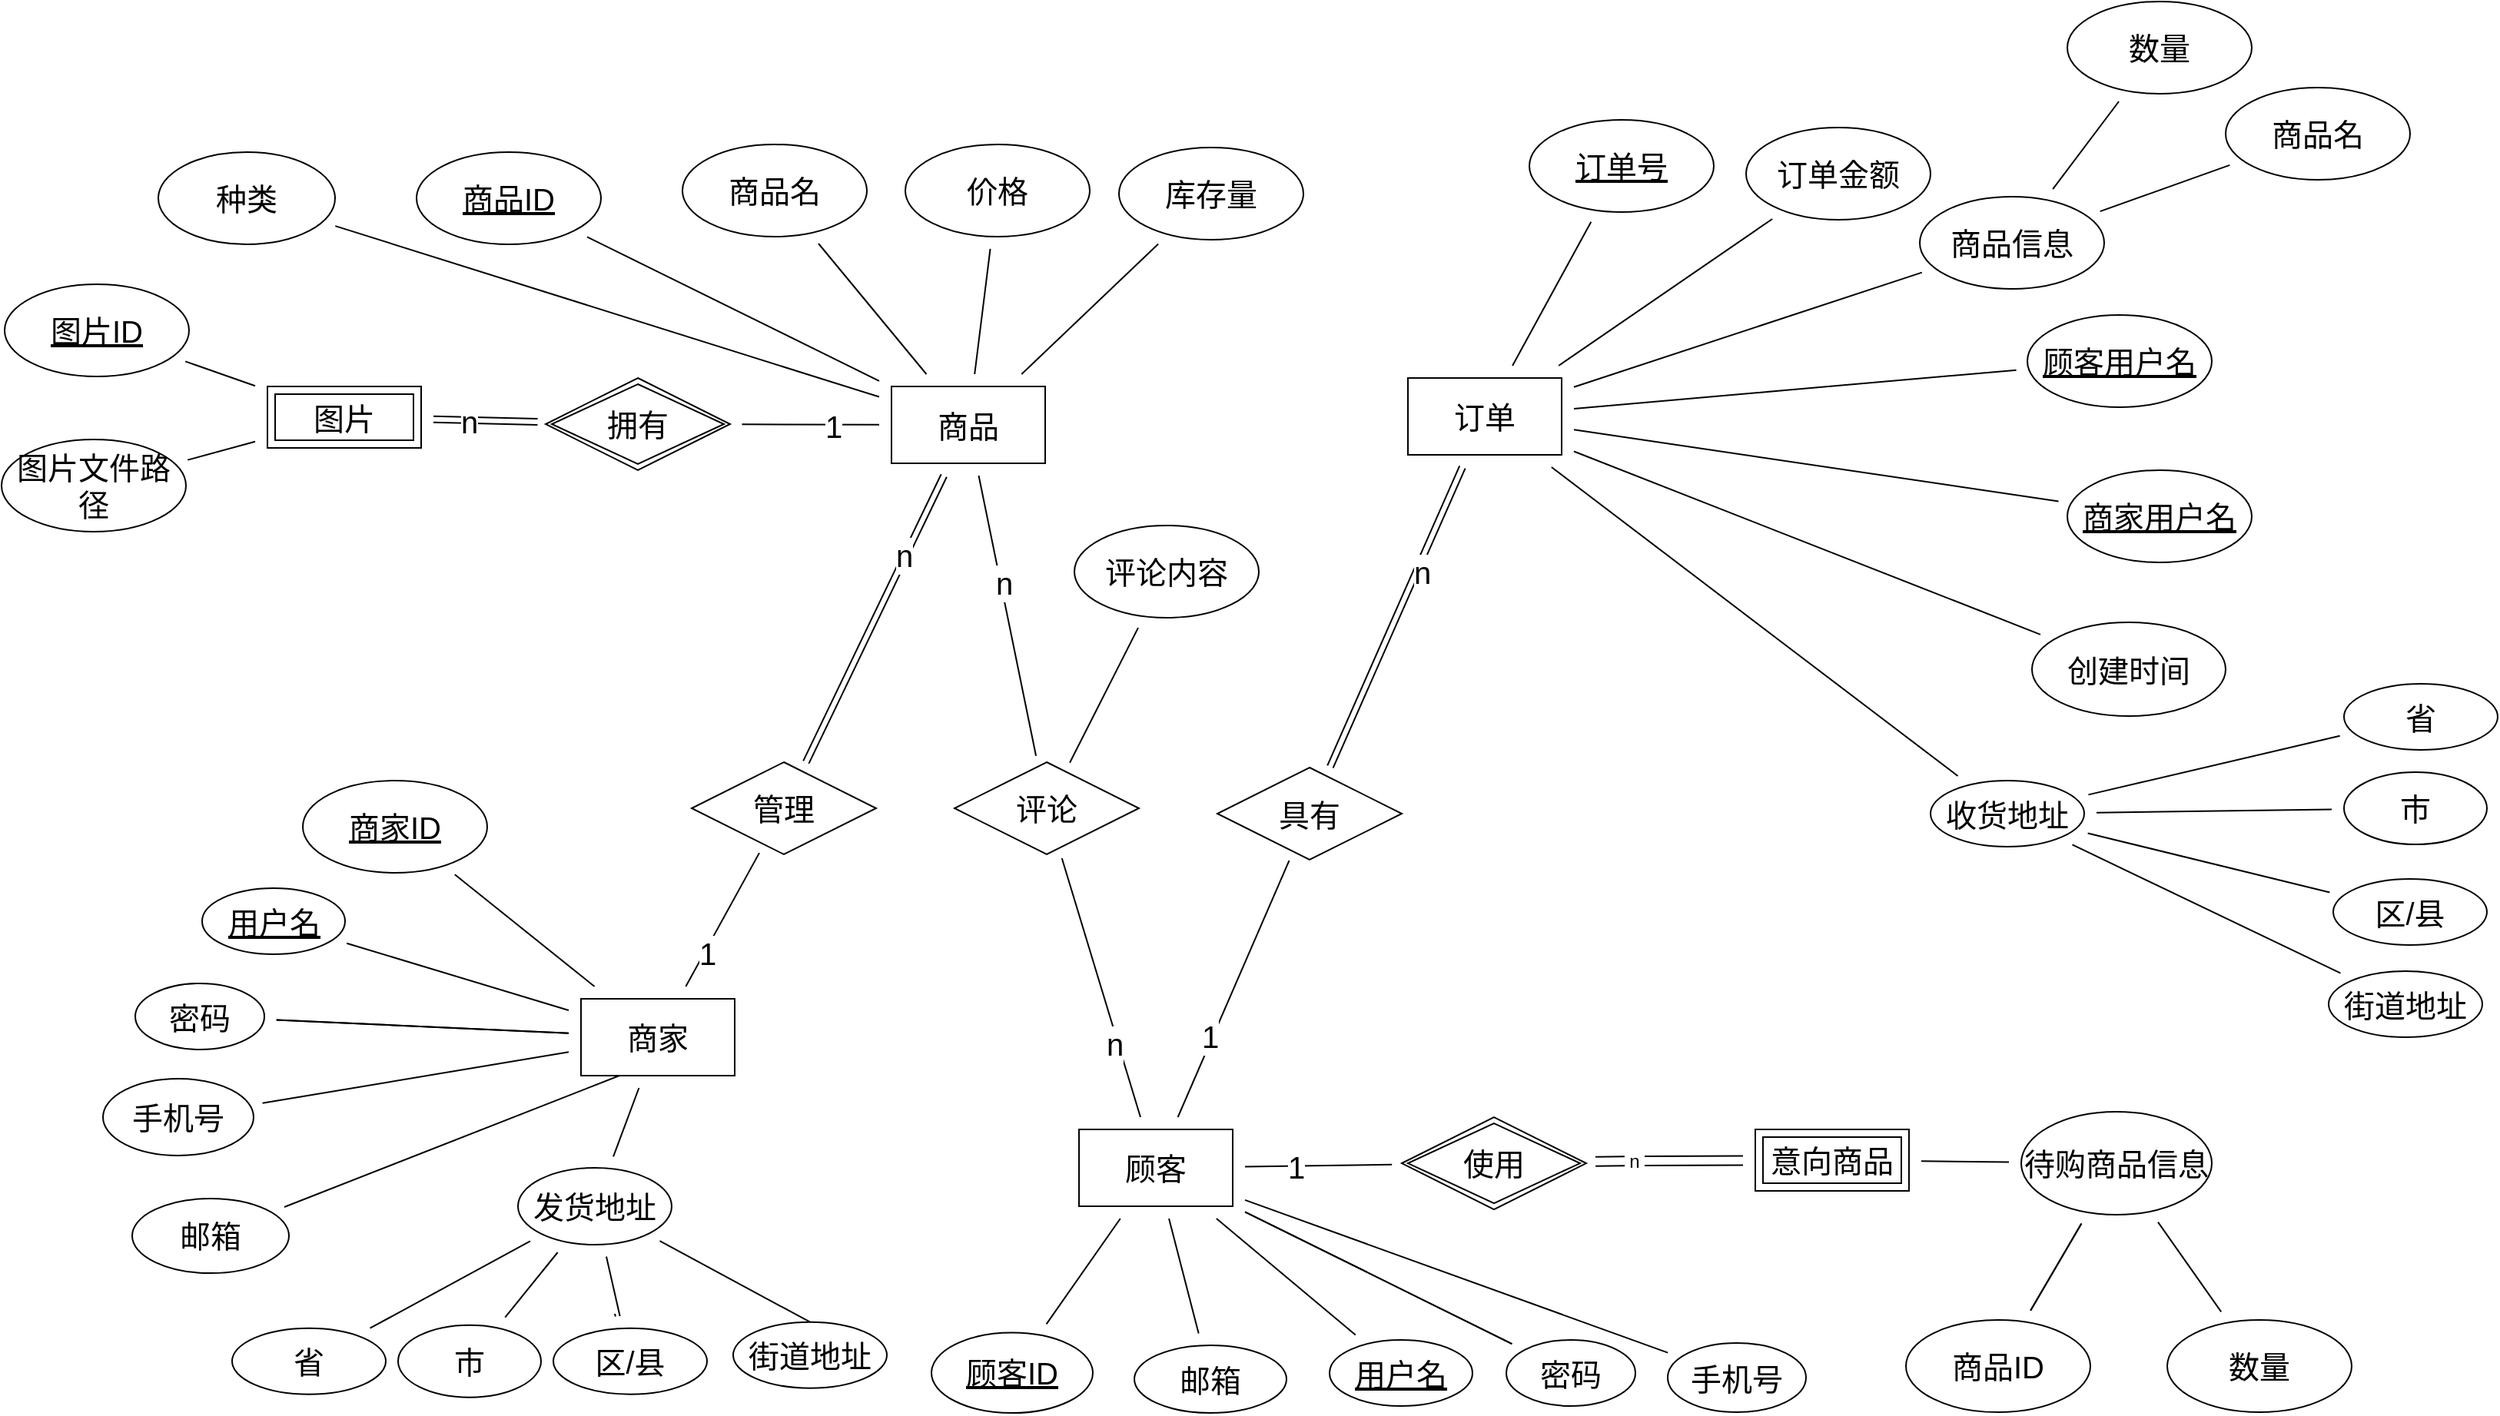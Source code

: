<mxfile version="20.5.3" type="github">
  <diagram id="BOre7gkhwZPCpXYbug6-" name="第 1 页">
    <mxGraphModel dx="1406" dy="1814" grid="0" gridSize="10" guides="1" tooltips="1" connect="1" arrows="1" fold="1" page="0" pageScale="1" pageWidth="3300" pageHeight="4681" math="0" shadow="0">
      <root>
        <mxCell id="0" />
        <mxCell id="1" parent="0" />
        <mxCell id="WfKO5eO7l7fBKgTfZoRR-6" value="" style="edgeStyle=none;curved=1;rounded=0;orthogonalLoop=1;jettySize=auto;html=1;fontSize=20;endArrow=none;startSize=14;endSize=14;sourcePerimeterSpacing=8;targetPerimeterSpacing=8;endFill=0;" parent="1" source="ZdJB38YBU0CB17zyYlZN-1" target="WfKO5eO7l7fBKgTfZoRR-5" edge="1">
          <mxGeometry relative="1" as="geometry" />
        </mxCell>
        <mxCell id="WfKO5eO7l7fBKgTfZoRR-10" value="" style="edgeStyle=none;curved=1;rounded=0;orthogonalLoop=1;jettySize=auto;html=1;fontSize=20;endArrow=none;endFill=0;startSize=14;endSize=14;sourcePerimeterSpacing=8;targetPerimeterSpacing=8;" parent="1" source="ZdJB38YBU0CB17zyYlZN-1" target="WfKO5eO7l7fBKgTfZoRR-9" edge="1">
          <mxGeometry relative="1" as="geometry" />
        </mxCell>
        <mxCell id="WfKO5eO7l7fBKgTfZoRR-13" value="" style="edgeStyle=none;curved=1;rounded=0;orthogonalLoop=1;jettySize=auto;html=1;fontSize=20;endArrow=none;endFill=0;startSize=14;endSize=14;sourcePerimeterSpacing=8;targetPerimeterSpacing=8;" parent="1" source="ZdJB38YBU0CB17zyYlZN-1" target="WfKO5eO7l7fBKgTfZoRR-9" edge="1">
          <mxGeometry relative="1" as="geometry" />
        </mxCell>
        <mxCell id="WfKO5eO7l7fBKgTfZoRR-28" value="" style="edgeStyle=none;curved=1;rounded=0;orthogonalLoop=1;jettySize=auto;html=1;fontSize=20;endArrow=none;endFill=0;startSize=14;endSize=14;sourcePerimeterSpacing=8;targetPerimeterSpacing=8;" parent="1" source="ZdJB38YBU0CB17zyYlZN-1" target="WfKO5eO7l7fBKgTfZoRR-27" edge="1">
          <mxGeometry relative="1" as="geometry" />
        </mxCell>
        <mxCell id="WfKO5eO7l7fBKgTfZoRR-48" style="edgeStyle=none;curved=1;rounded=0;orthogonalLoop=1;jettySize=auto;html=1;fontSize=20;endArrow=none;endFill=0;startSize=14;endSize=14;sourcePerimeterSpacing=8;targetPerimeterSpacing=8;" parent="1" source="ZdJB38YBU0CB17zyYlZN-1" target="8uNDc5nU4BZM-pc_ALD8-1" edge="1">
          <mxGeometry relative="1" as="geometry">
            <mxPoint x="784.053" y="-324.391" as="targetPoint" />
          </mxGeometry>
        </mxCell>
        <mxCell id="WfKO5eO7l7fBKgTfZoRR-50" value="1" style="edgeLabel;html=1;align=center;verticalAlign=middle;resizable=0;points=[];fontSize=20;" parent="WfKO5eO7l7fBKgTfZoRR-48" vertex="1" connectable="0">
          <mxGeometry x="-0.306" relative="1" as="geometry">
            <mxPoint as="offset" />
          </mxGeometry>
        </mxCell>
        <mxCell id="WfKO5eO7l7fBKgTfZoRR-97" value="" style="edgeStyle=none;curved=1;rounded=0;orthogonalLoop=1;jettySize=auto;html=1;fontSize=20;endArrow=none;endFill=0;startSize=14;endSize=14;sourcePerimeterSpacing=8;targetPerimeterSpacing=8;" parent="1" source="ZdJB38YBU0CB17zyYlZN-1" target="WfKO5eO7l7fBKgTfZoRR-96" edge="1">
          <mxGeometry relative="1" as="geometry" />
        </mxCell>
        <mxCell id="8uNDc5nU4BZM-pc_ALD8-7" style="edgeStyle=none;curved=1;rounded=0;orthogonalLoop=1;jettySize=auto;html=1;endArrow=none;endFill=0;startSize=14;endSize=14;sourcePerimeterSpacing=8;targetPerimeterSpacing=8;fontSize=20;" parent="1" source="ZdJB38YBU0CB17zyYlZN-1" target="8uNDc5nU4BZM-pc_ALD8-6" edge="1">
          <mxGeometry relative="1" as="geometry" />
        </mxCell>
        <mxCell id="8uNDc5nU4BZM-pc_ALD8-9" value="1" style="edgeLabel;html=1;align=center;verticalAlign=middle;resizable=0;points=[];fontSize=20;" parent="8uNDc5nU4BZM-pc_ALD8-7" vertex="1" connectable="0">
          <mxGeometry x="-0.31" y="-4" relative="1" as="geometry">
            <mxPoint x="-8" y="3" as="offset" />
          </mxGeometry>
        </mxCell>
        <mxCell id="oHZFe3K5dgXdksXJxiwz-3" style="edgeStyle=none;curved=1;rounded=0;orthogonalLoop=1;jettySize=auto;html=1;endArrow=none;startSize=14;endSize=14;sourcePerimeterSpacing=8;targetPerimeterSpacing=8;endFill=0;fontSize=20;" parent="1" source="ZdJB38YBU0CB17zyYlZN-1" target="oHZFe3K5dgXdksXJxiwz-1" edge="1">
          <mxGeometry relative="1" as="geometry" />
        </mxCell>
        <mxCell id="oHZFe3K5dgXdksXJxiwz-15" value="n" style="edgeLabel;html=1;align=center;verticalAlign=middle;resizable=0;points=[];fontSize=20;" parent="oHZFe3K5dgXdksXJxiwz-3" vertex="1" connectable="0">
          <mxGeometry x="-0.423" y="3" relative="1" as="geometry">
            <mxPoint as="offset" />
          </mxGeometry>
        </mxCell>
        <mxCell id="oHZFe3K5dgXdksXJxiwz-6" style="edgeStyle=none;curved=1;rounded=0;orthogonalLoop=1;jettySize=auto;html=1;endArrow=none;endFill=0;startSize=14;endSize=14;sourcePerimeterSpacing=8;targetPerimeterSpacing=8;fontSize=20;" parent="1" source="ZdJB38YBU0CB17zyYlZN-1" target="oHZFe3K5dgXdksXJxiwz-5" edge="1">
          <mxGeometry relative="1" as="geometry" />
        </mxCell>
        <mxCell id="ZdJB38YBU0CB17zyYlZN-1" value="&lt;font style=&quot;font-size: 20px;&quot;&gt;顾客&lt;/font&gt;" style="rounded=0;whiteSpace=wrap;html=1;fontSize=20;" parent="1" vertex="1">
          <mxGeometry x="299" y="-343" width="100" height="50" as="geometry" />
        </mxCell>
        <mxCell id="WfKO5eO7l7fBKgTfZoRR-5" value="&lt;u style=&quot;font-size: 20px;&quot;&gt;用户名&lt;/u&gt;" style="ellipse;whiteSpace=wrap;html=1;fontSize=20;" parent="1" vertex="1">
          <mxGeometry x="462" y="-205.98" width="93" height="43" as="geometry" />
        </mxCell>
        <mxCell id="WfKO5eO7l7fBKgTfZoRR-9" value="密码" style="ellipse;whiteSpace=wrap;html=1;fontSize=20;" parent="1" vertex="1">
          <mxGeometry x="577" y="-205.98" width="84" height="43" as="geometry" />
        </mxCell>
        <mxCell id="WfKO5eO7l7fBKgTfZoRR-18" style="edgeStyle=none;curved=1;rounded=0;orthogonalLoop=1;jettySize=auto;html=1;fontSize=20;endArrow=none;endFill=0;startSize=14;endSize=14;sourcePerimeterSpacing=8;targetPerimeterSpacing=8;" parent="1" source="WfKO5eO7l7fBKgTfZoRR-14" target="WfKO5eO7l7fBKgTfZoRR-17" edge="1">
          <mxGeometry relative="1" as="geometry" />
        </mxCell>
        <mxCell id="WfKO5eO7l7fBKgTfZoRR-22" value="" style="edgeStyle=none;curved=1;rounded=0;orthogonalLoop=1;jettySize=auto;html=1;fontSize=20;endArrow=none;endFill=0;startSize=14;endSize=14;sourcePerimeterSpacing=8;targetPerimeterSpacing=8;" parent="1" source="WfKO5eO7l7fBKgTfZoRR-14" target="WfKO5eO7l7fBKgTfZoRR-21" edge="1">
          <mxGeometry relative="1" as="geometry" />
        </mxCell>
        <mxCell id="WfKO5eO7l7fBKgTfZoRR-24" style="edgeStyle=none;curved=1;rounded=0;orthogonalLoop=1;jettySize=auto;html=1;fontSize=20;endArrow=none;endFill=0;startSize=14;endSize=14;sourcePerimeterSpacing=8;targetPerimeterSpacing=8;" parent="1" source="WfKO5eO7l7fBKgTfZoRR-14" target="WfKO5eO7l7fBKgTfZoRR-23" edge="1">
          <mxGeometry relative="1" as="geometry" />
        </mxCell>
        <mxCell id="WfKO5eO7l7fBKgTfZoRR-26" style="edgeStyle=none;curved=1;rounded=0;orthogonalLoop=1;jettySize=auto;html=1;fontSize=20;endArrow=none;endFill=0;startSize=14;endSize=14;sourcePerimeterSpacing=8;targetPerimeterSpacing=8;" parent="1" source="WfKO5eO7l7fBKgTfZoRR-14" target="WfKO5eO7l7fBKgTfZoRR-25" edge="1">
          <mxGeometry relative="1" as="geometry" />
        </mxCell>
        <mxCell id="WfKO5eO7l7fBKgTfZoRR-14" value="收货地址" style="ellipse;whiteSpace=wrap;html=1;fontSize=20;" parent="1" vertex="1">
          <mxGeometry x="853" y="-570" width="100" height="43" as="geometry" />
        </mxCell>
        <mxCell id="WfKO5eO7l7fBKgTfZoRR-16" value="" style="edgeStyle=none;orthogonalLoop=1;jettySize=auto;html=1;rounded=0;fontSize=20;endArrow=none;endFill=0;startSize=14;endSize=14;sourcePerimeterSpacing=8;targetPerimeterSpacing=8;curved=1;" parent="1" source="WfKO5eO7l7fBKgTfZoRR-52" target="WfKO5eO7l7fBKgTfZoRR-14" edge="1">
          <mxGeometry width="140" relative="1" as="geometry">
            <mxPoint x="647" y="-185" as="sourcePoint" />
            <mxPoint x="787" y="-185" as="targetPoint" />
            <Array as="points" />
          </mxGeometry>
        </mxCell>
        <mxCell id="WfKO5eO7l7fBKgTfZoRR-17" value="省" style="ellipse;whiteSpace=wrap;html=1;fontSize=20;" parent="1" vertex="1">
          <mxGeometry x="1122" y="-633" width="100" height="43" as="geometry" />
        </mxCell>
        <mxCell id="WfKO5eO7l7fBKgTfZoRR-21" value="市" style="ellipse;whiteSpace=wrap;html=1;fontSize=20;" parent="1" vertex="1">
          <mxGeometry x="1122" y="-575.5" width="93" height="47" as="geometry" />
        </mxCell>
        <mxCell id="WfKO5eO7l7fBKgTfZoRR-23" value="区/县" style="ellipse;whiteSpace=wrap;html=1;fontSize=20;" parent="1" vertex="1">
          <mxGeometry x="1115" y="-506" width="100" height="43" as="geometry" />
        </mxCell>
        <mxCell id="WfKO5eO7l7fBKgTfZoRR-25" value="街道地址" style="ellipse;whiteSpace=wrap;html=1;fontSize=20;" parent="1" vertex="1">
          <mxGeometry x="1112" y="-446" width="100" height="43" as="geometry" />
        </mxCell>
        <mxCell id="WfKO5eO7l7fBKgTfZoRR-27" value="手机号" style="ellipse;whiteSpace=wrap;html=1;fontSize=20;" parent="1" vertex="1">
          <mxGeometry x="682" y="-203.98" width="90" height="45" as="geometry" />
        </mxCell>
        <mxCell id="WfKO5eO7l7fBKgTfZoRR-32" value="" style="edgeStyle=none;curved=1;rounded=0;orthogonalLoop=1;jettySize=auto;html=1;fontSize=20;endArrow=none;endFill=0;startSize=14;endSize=14;sourcePerimeterSpacing=8;targetPerimeterSpacing=8;" parent="1" source="WfKO5eO7l7fBKgTfZoRR-46" target="WfKO5eO7l7fBKgTfZoRR-31" edge="1">
          <mxGeometry relative="1" as="geometry">
            <mxPoint x="892.0" y="-280.0" as="sourcePoint" />
          </mxGeometry>
        </mxCell>
        <mxCell id="WfKO5eO7l7fBKgTfZoRR-37" value="" style="edgeStyle=none;curved=1;rounded=0;orthogonalLoop=1;jettySize=auto;html=1;fontSize=20;endArrow=none;endFill=0;startSize=14;endSize=14;sourcePerimeterSpacing=8;targetPerimeterSpacing=8;" parent="1" source="WfKO5eO7l7fBKgTfZoRR-31" target="WfKO5eO7l7fBKgTfZoRR-36" edge="1">
          <mxGeometry relative="1" as="geometry" />
        </mxCell>
        <mxCell id="WfKO5eO7l7fBKgTfZoRR-38" value="" style="edgeStyle=none;curved=1;rounded=0;orthogonalLoop=1;jettySize=auto;html=1;fontSize=20;endArrow=none;endFill=0;startSize=14;endSize=14;sourcePerimeterSpacing=8;targetPerimeterSpacing=8;" parent="1" source="WfKO5eO7l7fBKgTfZoRR-31" target="WfKO5eO7l7fBKgTfZoRR-36" edge="1">
          <mxGeometry relative="1" as="geometry" />
        </mxCell>
        <mxCell id="WfKO5eO7l7fBKgTfZoRR-40" value="" style="edgeStyle=none;curved=1;rounded=0;orthogonalLoop=1;jettySize=auto;html=1;fontSize=20;endArrow=none;endFill=0;startSize=14;endSize=14;sourcePerimeterSpacing=8;targetPerimeterSpacing=8;" parent="1" source="WfKO5eO7l7fBKgTfZoRR-31" target="WfKO5eO7l7fBKgTfZoRR-39" edge="1">
          <mxGeometry relative="1" as="geometry" />
        </mxCell>
        <mxCell id="WfKO5eO7l7fBKgTfZoRR-31" value="待购商品信息" style="ellipse;whiteSpace=wrap;html=1;fontSize=20;" parent="1" vertex="1">
          <mxGeometry x="912" y="-354.48" width="124" height="67" as="geometry" />
        </mxCell>
        <mxCell id="WfKO5eO7l7fBKgTfZoRR-35" value="" style="edgeStyle=none;curved=1;rounded=0;orthogonalLoop=1;jettySize=auto;html=1;fontSize=20;endArrow=none;endFill=0;startSize=14;endSize=14;sourcePerimeterSpacing=8;targetPerimeterSpacing=8;" parent="1" source="WfKO5eO7l7fBKgTfZoRR-33" target="WfKO5eO7l7fBKgTfZoRR-34" edge="1">
          <mxGeometry relative="1" as="geometry" />
        </mxCell>
        <mxCell id="WfKO5eO7l7fBKgTfZoRR-42" value="" style="edgeStyle=none;curved=1;rounded=0;orthogonalLoop=1;jettySize=auto;html=1;fontSize=20;endArrow=none;endFill=0;startSize=14;endSize=14;sourcePerimeterSpacing=8;targetPerimeterSpacing=8;" parent="1" source="WfKO5eO7l7fBKgTfZoRR-33" target="WfKO5eO7l7fBKgTfZoRR-41" edge="1">
          <mxGeometry relative="1" as="geometry" />
        </mxCell>
        <mxCell id="WfKO5eO7l7fBKgTfZoRR-44" value="" style="edgeStyle=none;curved=1;rounded=0;orthogonalLoop=1;jettySize=auto;html=1;fontSize=20;endArrow=none;endFill=0;startSize=14;endSize=14;sourcePerimeterSpacing=8;targetPerimeterSpacing=8;" parent="1" source="WfKO5eO7l7fBKgTfZoRR-33" target="WfKO5eO7l7fBKgTfZoRR-43" edge="1">
          <mxGeometry relative="1" as="geometry" />
        </mxCell>
        <mxCell id="WfKO5eO7l7fBKgTfZoRR-124" style="edgeStyle=none;curved=1;rounded=0;orthogonalLoop=1;jettySize=auto;html=1;fontSize=20;endArrow=none;endFill=0;startSize=14;endSize=14;sourcePerimeterSpacing=8;targetPerimeterSpacing=8;" parent="1" source="WfKO5eO7l7fBKgTfZoRR-33" target="8uNDc5nU4BZM-pc_ALD8-2" edge="1">
          <mxGeometry relative="1" as="geometry">
            <mxPoint x="61.728" y="-805.231" as="targetPoint" />
          </mxGeometry>
        </mxCell>
        <mxCell id="WfKO5eO7l7fBKgTfZoRR-131" value="1" style="edgeLabel;html=1;align=center;verticalAlign=middle;resizable=0;points=[];fontSize=20;" parent="WfKO5eO7l7fBKgTfZoRR-124" vertex="1" connectable="0">
          <mxGeometry x="-0.369" y="-9" relative="1" as="geometry">
            <mxPoint x="-2" y="9" as="offset" />
          </mxGeometry>
        </mxCell>
        <mxCell id="WfKO5eO7l7fBKgTfZoRR-151" style="edgeStyle=none;curved=1;rounded=0;orthogonalLoop=1;jettySize=auto;html=1;fontSize=20;endArrow=none;endFill=0;sourcePerimeterSpacing=8;targetPerimeterSpacing=8;shape=link;" parent="1" source="WfKO5eO7l7fBKgTfZoRR-33" target="WfKO5eO7l7fBKgTfZoRR-150" edge="1">
          <mxGeometry relative="1" as="geometry" />
        </mxCell>
        <mxCell id="oHZFe3K5dgXdksXJxiwz-12" value="n" style="edgeLabel;html=1;align=center;verticalAlign=middle;resizable=0;points=[];fontSize=20;" parent="WfKO5eO7l7fBKgTfZoRR-151" vertex="1" connectable="0">
          <mxGeometry x="-0.354" y="4" relative="1" as="geometry">
            <mxPoint x="-1" y="-11" as="offset" />
          </mxGeometry>
        </mxCell>
        <mxCell id="oHZFe3K5dgXdksXJxiwz-2" style="edgeStyle=none;curved=1;rounded=0;orthogonalLoop=1;jettySize=auto;html=1;endArrow=none;startSize=14;endSize=14;sourcePerimeterSpacing=8;targetPerimeterSpacing=8;endFill=0;fontSize=20;" parent="1" source="WfKO5eO7l7fBKgTfZoRR-33" target="oHZFe3K5dgXdksXJxiwz-1" edge="1">
          <mxGeometry relative="1" as="geometry" />
        </mxCell>
        <mxCell id="oHZFe3K5dgXdksXJxiwz-16" value="n" style="edgeLabel;html=1;align=center;verticalAlign=middle;resizable=0;points=[];fontSize=20;" parent="oHZFe3K5dgXdksXJxiwz-2" vertex="1" connectable="0">
          <mxGeometry x="-0.242" relative="1" as="geometry">
            <mxPoint x="2" as="offset" />
          </mxGeometry>
        </mxCell>
        <mxCell id="oHZFe3K5dgXdksXJxiwz-10" value="" style="edgeStyle=none;curved=1;rounded=0;orthogonalLoop=1;jettySize=auto;html=1;fontSize=20;endArrow=none;endFill=0;startSize=14;endSize=14;sourcePerimeterSpacing=8;targetPerimeterSpacing=8;" parent="1" source="WfKO5eO7l7fBKgTfZoRR-33" target="oHZFe3K5dgXdksXJxiwz-9" edge="1">
          <mxGeometry relative="1" as="geometry" />
        </mxCell>
        <mxCell id="WfKO5eO7l7fBKgTfZoRR-33" value="商品" style="rounded=0;whiteSpace=wrap;html=1;fontSize=20;" parent="1" vertex="1">
          <mxGeometry x="177" y="-826.5" width="100" height="50" as="geometry" />
        </mxCell>
        <mxCell id="WfKO5eO7l7fBKgTfZoRR-34" value="商品名" style="ellipse;whiteSpace=wrap;html=1;fontSize=20;fontStyle=0" parent="1" vertex="1">
          <mxGeometry x="41" y="-984" width="120" height="60" as="geometry" />
        </mxCell>
        <mxCell id="WfKO5eO7l7fBKgTfZoRR-36" value="商品ID" style="ellipse;whiteSpace=wrap;html=1;fontSize=20;" parent="1" vertex="1">
          <mxGeometry x="837" y="-218.98" width="120" height="60" as="geometry" />
        </mxCell>
        <mxCell id="WfKO5eO7l7fBKgTfZoRR-39" value="数量" style="ellipse;whiteSpace=wrap;html=1;fontSize=20;" parent="1" vertex="1">
          <mxGeometry x="1007" y="-218.98" width="120" height="60" as="geometry" />
        </mxCell>
        <mxCell id="WfKO5eO7l7fBKgTfZoRR-41" value="价格" style="ellipse;whiteSpace=wrap;html=1;fontSize=20;" parent="1" vertex="1">
          <mxGeometry x="186" y="-984" width="120" height="60" as="geometry" />
        </mxCell>
        <mxCell id="WfKO5eO7l7fBKgTfZoRR-43" value="库存量" style="ellipse;whiteSpace=wrap;html=1;fontSize=20;" parent="1" vertex="1">
          <mxGeometry x="325" y="-982" width="120" height="60" as="geometry" />
        </mxCell>
        <mxCell id="WfKO5eO7l7fBKgTfZoRR-46" value="意向商品" style="shape=ext;margin=3;double=1;whiteSpace=wrap;html=1;align=center;fontSize=20;fillColor=#FFFFFF;" parent="1" vertex="1">
          <mxGeometry x="739" y="-343" width="100" height="40" as="geometry" />
        </mxCell>
        <mxCell id="WfKO5eO7l7fBKgTfZoRR-49" style="edgeStyle=none;curved=1;rounded=0;orthogonalLoop=1;jettySize=auto;html=1;fontSize=20;endArrow=none;endFill=0;targetPerimeterSpacing=8;shape=link;width=-6;startArrow=none;" parent="1" source="3ky-J1_sB5iMUWYqpiRW-1" target="WfKO5eO7l7fBKgTfZoRR-46" edge="1">
          <mxGeometry relative="1" as="geometry">
            <mxPoint x="918.403" y="-325.314" as="sourcePoint" />
          </mxGeometry>
        </mxCell>
        <mxCell id="WfKO5eO7l7fBKgTfZoRR-56" value="" style="edgeStyle=none;curved=1;rounded=0;orthogonalLoop=1;jettySize=auto;html=1;fontSize=20;endArrow=none;endFill=0;startSize=14;endSize=14;sourcePerimeterSpacing=8;targetPerimeterSpacing=8;" parent="1" source="WfKO5eO7l7fBKgTfZoRR-52" target="WfKO5eO7l7fBKgTfZoRR-55" edge="1">
          <mxGeometry relative="1" as="geometry" />
        </mxCell>
        <mxCell id="WfKO5eO7l7fBKgTfZoRR-81" value="" style="edgeStyle=none;curved=1;rounded=0;orthogonalLoop=1;jettySize=auto;html=1;fontSize=20;endArrow=none;endFill=0;startSize=14;endSize=14;sourcePerimeterSpacing=8;targetPerimeterSpacing=8;" parent="1" source="WfKO5eO7l7fBKgTfZoRR-52" target="WfKO5eO7l7fBKgTfZoRR-80" edge="1">
          <mxGeometry relative="1" as="geometry" />
        </mxCell>
        <mxCell id="WfKO5eO7l7fBKgTfZoRR-85" value="" style="edgeStyle=none;curved=1;rounded=0;orthogonalLoop=1;jettySize=auto;html=1;fontSize=20;endArrow=none;endFill=0;startSize=14;endSize=14;sourcePerimeterSpacing=8;targetPerimeterSpacing=8;" parent="1" source="WfKO5eO7l7fBKgTfZoRR-52" target="WfKO5eO7l7fBKgTfZoRR-84" edge="1">
          <mxGeometry relative="1" as="geometry" />
        </mxCell>
        <mxCell id="WfKO5eO7l7fBKgTfZoRR-88" style="edgeStyle=none;curved=1;rounded=0;orthogonalLoop=1;jettySize=auto;html=1;fontSize=20;endArrow=none;endFill=0;startSize=14;endSize=14;sourcePerimeterSpacing=8;targetPerimeterSpacing=8;" parent="1" source="WfKO5eO7l7fBKgTfZoRR-52" target="WfKO5eO7l7fBKgTfZoRR-87" edge="1">
          <mxGeometry relative="1" as="geometry" />
        </mxCell>
        <mxCell id="WfKO5eO7l7fBKgTfZoRR-99" style="edgeStyle=none;curved=1;rounded=0;orthogonalLoop=1;jettySize=auto;html=1;fontSize=20;endArrow=none;endFill=0;startSize=14;endSize=14;sourcePerimeterSpacing=8;targetPerimeterSpacing=8;" parent="1" source="WfKO5eO7l7fBKgTfZoRR-52" target="WfKO5eO7l7fBKgTfZoRR-98" edge="1">
          <mxGeometry relative="1" as="geometry" />
        </mxCell>
        <mxCell id="WfKO5eO7l7fBKgTfZoRR-116" style="edgeStyle=none;curved=1;rounded=0;orthogonalLoop=1;jettySize=auto;html=1;fontSize=20;endArrow=none;endFill=0;startSize=14;endSize=14;sourcePerimeterSpacing=8;targetPerimeterSpacing=8;" parent="1" source="WfKO5eO7l7fBKgTfZoRR-52" target="WfKO5eO7l7fBKgTfZoRR-106" edge="1">
          <mxGeometry relative="1" as="geometry" />
        </mxCell>
        <mxCell id="8uNDc5nU4BZM-pc_ALD8-8" style="edgeStyle=none;curved=1;rounded=0;orthogonalLoop=1;jettySize=auto;html=1;endArrow=none;endFill=0;sourcePerimeterSpacing=8;targetPerimeterSpacing=8;shape=link;fontSize=20;" parent="1" source="WfKO5eO7l7fBKgTfZoRR-52" target="8uNDc5nU4BZM-pc_ALD8-6" edge="1">
          <mxGeometry relative="1" as="geometry" />
        </mxCell>
        <mxCell id="8uNDc5nU4BZM-pc_ALD8-10" value="n" style="edgeLabel;html=1;align=center;verticalAlign=middle;resizable=0;points=[];fontSize=20;" parent="8uNDc5nU4BZM-pc_ALD8-8" vertex="1" connectable="0">
          <mxGeometry x="-0.32" y="3" relative="1" as="geometry">
            <mxPoint as="offset" />
          </mxGeometry>
        </mxCell>
        <mxCell id="WfKO5eO7l7fBKgTfZoRR-52" value="订单" style="rounded=0;whiteSpace=wrap;html=1;fontSize=20;fillColor=#FFFFFF;" parent="1" vertex="1">
          <mxGeometry x="513" y="-832" width="100" height="50" as="geometry" />
        </mxCell>
        <mxCell id="WfKO5eO7l7fBKgTfZoRR-55" value="&lt;u style=&quot;font-size: 20px;&quot;&gt;订单号&lt;/u&gt;" style="ellipse;whiteSpace=wrap;html=1;fontSize=20;fillColor=#FFFFFF;" parent="1" vertex="1">
          <mxGeometry x="592.0" y="-1000" width="120" height="60" as="geometry" />
        </mxCell>
        <mxCell id="WfKO5eO7l7fBKgTfZoRR-95" style="edgeStyle=none;curved=1;rounded=0;orthogonalLoop=1;jettySize=auto;html=1;exitX=0.25;exitY=1;exitDx=0;exitDy=0;fontSize=20;endArrow=none;endFill=0;startSize=14;endSize=14;sourcePerimeterSpacing=8;targetPerimeterSpacing=8;" parent="1" source="WfKO5eO7l7fBKgTfZoRR-57" target="WfKO5eO7l7fBKgTfZoRR-94" edge="1">
          <mxGeometry relative="1" as="geometry" />
        </mxCell>
        <mxCell id="oHZFe3K5dgXdksXJxiwz-8" value="" style="edgeStyle=none;curved=1;rounded=0;orthogonalLoop=1;jettySize=auto;html=1;endArrow=none;endFill=0;startSize=14;endSize=14;sourcePerimeterSpacing=8;targetPerimeterSpacing=8;fontSize=20;" parent="1" source="WfKO5eO7l7fBKgTfZoRR-57" target="oHZFe3K5dgXdksXJxiwz-7" edge="1">
          <mxGeometry relative="1" as="geometry" />
        </mxCell>
        <mxCell id="WfKO5eO7l7fBKgTfZoRR-57" value="商家" style="rounded=0;whiteSpace=wrap;html=1;fontSize=20;fillColor=#FFFFFF;" parent="1" vertex="1">
          <mxGeometry x="-25" y="-428" width="100" height="50" as="geometry" />
        </mxCell>
        <mxCell id="WfKO5eO7l7fBKgTfZoRR-58" value="" style="edgeStyle=none;curved=1;rounded=0;orthogonalLoop=1;jettySize=auto;html=1;fontSize=20;endArrow=none;startSize=14;endSize=14;sourcePerimeterSpacing=8;targetPerimeterSpacing=8;endFill=0;" parent="1" source="WfKO5eO7l7fBKgTfZoRR-57" target="WfKO5eO7l7fBKgTfZoRR-62" edge="1">
          <mxGeometry relative="1" as="geometry">
            <mxPoint x="-331.342" y="-429" as="sourcePoint" />
          </mxGeometry>
        </mxCell>
        <mxCell id="WfKO5eO7l7fBKgTfZoRR-59" value="" style="edgeStyle=none;curved=1;rounded=0;orthogonalLoop=1;jettySize=auto;html=1;fontSize=20;endArrow=none;endFill=0;startSize=14;endSize=14;sourcePerimeterSpacing=8;targetPerimeterSpacing=8;" parent="1" source="WfKO5eO7l7fBKgTfZoRR-57" target="WfKO5eO7l7fBKgTfZoRR-63" edge="1">
          <mxGeometry relative="1" as="geometry">
            <mxPoint x="-310.072" y="-429" as="sourcePoint" />
          </mxGeometry>
        </mxCell>
        <mxCell id="WfKO5eO7l7fBKgTfZoRR-60" value="" style="edgeStyle=none;curved=1;rounded=0;orthogonalLoop=1;jettySize=auto;html=1;fontSize=20;endArrow=none;endFill=0;startSize=14;endSize=14;sourcePerimeterSpacing=8;targetPerimeterSpacing=8;" parent="1" source="WfKO5eO7l7fBKgTfZoRR-57" target="WfKO5eO7l7fBKgTfZoRR-63" edge="1">
          <mxGeometry relative="1" as="geometry">
            <mxPoint x="-310.072" y="-429" as="sourcePoint" />
          </mxGeometry>
        </mxCell>
        <mxCell id="WfKO5eO7l7fBKgTfZoRR-61" value="" style="edgeStyle=none;curved=1;rounded=0;orthogonalLoop=1;jettySize=auto;html=1;fontSize=20;endArrow=none;endFill=0;startSize=14;endSize=14;sourcePerimeterSpacing=8;targetPerimeterSpacing=8;" parent="1" source="WfKO5eO7l7fBKgTfZoRR-57" target="WfKO5eO7l7fBKgTfZoRR-74" edge="1">
          <mxGeometry relative="1" as="geometry">
            <mxPoint x="-289.715" y="-429" as="sourcePoint" />
          </mxGeometry>
        </mxCell>
        <mxCell id="WfKO5eO7l7fBKgTfZoRR-62" value="&lt;u style=&quot;font-size: 20px;&quot;&gt;用户名&lt;/u&gt;" style="ellipse;whiteSpace=wrap;html=1;fontSize=20;" parent="1" vertex="1">
          <mxGeometry x="-271.5" y="-500" width="93" height="43" as="geometry" />
        </mxCell>
        <mxCell id="WfKO5eO7l7fBKgTfZoRR-63" value="密码" style="ellipse;whiteSpace=wrap;html=1;fontSize=20;" parent="1" vertex="1">
          <mxGeometry x="-315" y="-438" width="84" height="43" as="geometry" />
        </mxCell>
        <mxCell id="WfKO5eO7l7fBKgTfZoRR-64" style="edgeStyle=none;curved=1;rounded=0;orthogonalLoop=1;jettySize=auto;html=1;fontSize=20;endArrow=none;endFill=0;startSize=14;endSize=14;sourcePerimeterSpacing=8;targetPerimeterSpacing=8;" parent="1" source="WfKO5eO7l7fBKgTfZoRR-68" target="WfKO5eO7l7fBKgTfZoRR-70" edge="1">
          <mxGeometry relative="1" as="geometry" />
        </mxCell>
        <mxCell id="WfKO5eO7l7fBKgTfZoRR-65" value="" style="edgeStyle=none;curved=1;rounded=0;orthogonalLoop=1;jettySize=auto;html=1;fontSize=20;endArrow=none;endFill=0;startSize=14;endSize=14;sourcePerimeterSpacing=8;targetPerimeterSpacing=8;" parent="1" source="WfKO5eO7l7fBKgTfZoRR-68" target="WfKO5eO7l7fBKgTfZoRR-71" edge="1">
          <mxGeometry relative="1" as="geometry">
            <mxPoint x="-15.24" y="-215.015" as="sourcePoint" />
          </mxGeometry>
        </mxCell>
        <mxCell id="WfKO5eO7l7fBKgTfZoRR-66" style="edgeStyle=none;curved=1;rounded=0;orthogonalLoop=1;jettySize=auto;html=1;fontSize=20;endArrow=none;endFill=0;startSize=14;endSize=14;sourcePerimeterSpacing=8;targetPerimeterSpacing=8;" parent="1" target="WfKO5eO7l7fBKgTfZoRR-72" edge="1">
          <mxGeometry relative="1" as="geometry">
            <mxPoint x="-3.032" y="-223.005" as="sourcePoint" />
          </mxGeometry>
        </mxCell>
        <mxCell id="WfKO5eO7l7fBKgTfZoRR-67" style="edgeStyle=none;curved=1;rounded=0;orthogonalLoop=1;jettySize=auto;html=1;fontSize=20;endArrow=none;endFill=0;startSize=14;endSize=14;sourcePerimeterSpacing=8;targetPerimeterSpacing=8;entryX=0.5;entryY=0;entryDx=0;entryDy=0;" parent="1" source="WfKO5eO7l7fBKgTfZoRR-68" target="WfKO5eO7l7fBKgTfZoRR-73" edge="1">
          <mxGeometry relative="1" as="geometry">
            <mxPoint x="124.462" y="-262.588" as="targetPoint" />
          </mxGeometry>
        </mxCell>
        <mxCell id="WfKO5eO7l7fBKgTfZoRR-68" value="发货地址" style="ellipse;whiteSpace=wrap;html=1;fontSize=20;" parent="1" vertex="1">
          <mxGeometry x="-66" y="-318" width="100" height="50" as="geometry" />
        </mxCell>
        <mxCell id="WfKO5eO7l7fBKgTfZoRR-69" value="" style="edgeStyle=none;orthogonalLoop=1;jettySize=auto;html=1;rounded=0;fontSize=20;endArrow=none;endFill=0;startSize=14;endSize=14;sourcePerimeterSpacing=8;targetPerimeterSpacing=8;curved=1;" parent="1" source="WfKO5eO7l7fBKgTfZoRR-57" target="WfKO5eO7l7fBKgTfZoRR-68" edge="1">
          <mxGeometry width="140" relative="1" as="geometry">
            <mxPoint x="-265.523" y="-429" as="sourcePoint" />
            <mxPoint x="-262" y="-360" as="targetPoint" />
            <Array as="points" />
          </mxGeometry>
        </mxCell>
        <mxCell id="WfKO5eO7l7fBKgTfZoRR-70" value="省" style="ellipse;whiteSpace=wrap;html=1;fontSize=20;" parent="1" vertex="1">
          <mxGeometry x="-252" y="-213.65" width="100" height="43" as="geometry" />
        </mxCell>
        <mxCell id="WfKO5eO7l7fBKgTfZoRR-71" value="市" style="ellipse;whiteSpace=wrap;html=1;fontSize=20;" parent="1" vertex="1">
          <mxGeometry x="-144" y="-215.65" width="93" height="47" as="geometry" />
        </mxCell>
        <mxCell id="oHZFe3K5dgXdksXJxiwz-26" style="edgeStyle=none;curved=1;rounded=0;orthogonalLoop=1;jettySize=auto;html=1;fontSize=20;endArrow=none;endFill=0;sourcePerimeterSpacing=8;targetPerimeterSpacing=8;" parent="1" source="WfKO5eO7l7fBKgTfZoRR-72" target="WfKO5eO7l7fBKgTfZoRR-68" edge="1">
          <mxGeometry relative="1" as="geometry" />
        </mxCell>
        <mxCell id="WfKO5eO7l7fBKgTfZoRR-72" value="区/县" style="ellipse;whiteSpace=wrap;html=1;fontSize=20;" parent="1" vertex="1">
          <mxGeometry x="-43" y="-213.65" width="100" height="43" as="geometry" />
        </mxCell>
        <mxCell id="WfKO5eO7l7fBKgTfZoRR-73" value="街道地址" style="ellipse;whiteSpace=wrap;html=1;fontSize=20;" parent="1" vertex="1">
          <mxGeometry x="74" y="-217.65" width="100" height="43" as="geometry" />
        </mxCell>
        <mxCell id="WfKO5eO7l7fBKgTfZoRR-74" value="手机号" style="ellipse;whiteSpace=wrap;html=1;fontSize=20;" parent="1" vertex="1">
          <mxGeometry x="-336" y="-376" width="98" height="50" as="geometry" />
        </mxCell>
        <mxCell id="WfKO5eO7l7fBKgTfZoRR-80" value="顾客用户名" style="ellipse;whiteSpace=wrap;html=1;fontSize=20;fillColor=#FFFFFF;fontStyle=4" parent="1" vertex="1">
          <mxGeometry x="916.0" y="-873" width="120" height="60" as="geometry" />
        </mxCell>
        <mxCell id="WfKO5eO7l7fBKgTfZoRR-84" value="商家用户名" style="ellipse;whiteSpace=wrap;html=1;fontSize=20;fillColor=#FFFFFF;fontStyle=4" parent="1" vertex="1">
          <mxGeometry x="942.0" y="-772" width="120" height="60" as="geometry" />
        </mxCell>
        <mxCell id="WfKO5eO7l7fBKgTfZoRR-87" value="商品信息" style="ellipse;whiteSpace=wrap;html=1;fontSize=20;fillColor=#FFFFFF;" parent="1" vertex="1">
          <mxGeometry x="846.0" y="-950" width="120" height="60" as="geometry" />
        </mxCell>
        <mxCell id="WfKO5eO7l7fBKgTfZoRR-90" value="" style="edgeStyle=none;curved=1;rounded=0;orthogonalLoop=1;jettySize=auto;html=1;fontSize=20;endArrow=none;endFill=0;startSize=14;endSize=14;sourcePerimeterSpacing=8;targetPerimeterSpacing=8;" parent="1" source="WfKO5eO7l7fBKgTfZoRR-87" target="WfKO5eO7l7fBKgTfZoRR-92" edge="1">
          <mxGeometry relative="1" as="geometry">
            <mxPoint x="1265.767" y="-656.535" as="sourcePoint" />
          </mxGeometry>
        </mxCell>
        <mxCell id="WfKO5eO7l7fBKgTfZoRR-91" value="" style="edgeStyle=none;curved=1;rounded=0;orthogonalLoop=1;jettySize=auto;html=1;fontSize=20;endArrow=none;endFill=0;startSize=14;endSize=14;sourcePerimeterSpacing=8;targetPerimeterSpacing=8;" parent="1" source="WfKO5eO7l7fBKgTfZoRR-87" target="WfKO5eO7l7fBKgTfZoRR-93" edge="1">
          <mxGeometry relative="1" as="geometry">
            <mxPoint x="1318.095" y="-658.0" as="sourcePoint" />
          </mxGeometry>
        </mxCell>
        <mxCell id="WfKO5eO7l7fBKgTfZoRR-92" value="商品名" style="ellipse;whiteSpace=wrap;html=1;fontSize=20;" parent="1" vertex="1">
          <mxGeometry x="1045" y="-1021" width="120" height="60" as="geometry" />
        </mxCell>
        <mxCell id="WfKO5eO7l7fBKgTfZoRR-93" value="数量" style="ellipse;whiteSpace=wrap;html=1;fontSize=20;" parent="1" vertex="1">
          <mxGeometry x="942" y="-1077" width="120" height="60" as="geometry" />
        </mxCell>
        <mxCell id="WfKO5eO7l7fBKgTfZoRR-94" value="邮箱" style="ellipse;whiteSpace=wrap;html=1;fontSize=20;fillColor=#FFFFFF;" parent="1" vertex="1">
          <mxGeometry x="-317" y="-298" width="102" height="48.5" as="geometry" />
        </mxCell>
        <mxCell id="WfKO5eO7l7fBKgTfZoRR-96" value="邮箱" style="ellipse;whiteSpace=wrap;html=1;fontSize=20;fillColor=#FFFFFF;" parent="1" vertex="1">
          <mxGeometry x="335" y="-202.48" width="99" height="44" as="geometry" />
        </mxCell>
        <mxCell id="WfKO5eO7l7fBKgTfZoRR-98" value="订单金额" style="ellipse;whiteSpace=wrap;html=1;fontSize=20;fillColor=#FFFFFF;" parent="1" vertex="1">
          <mxGeometry x="733" y="-995" width="120" height="60" as="geometry" />
        </mxCell>
        <mxCell id="WfKO5eO7l7fBKgTfZoRR-106" value="创建时间" style="ellipse;whiteSpace=wrap;html=1;fontSize=20;fillColor=#FFFFFF;" parent="1" vertex="1">
          <mxGeometry x="919.0" y="-673" width="126" height="61" as="geometry" />
        </mxCell>
        <mxCell id="WfKO5eO7l7fBKgTfZoRR-127" style="edgeStyle=none;curved=1;rounded=0;orthogonalLoop=1;jettySize=auto;html=1;fontSize=20;endArrow=none;endFill=0;startSize=14;endSize=14;sourcePerimeterSpacing=8;targetPerimeterSpacing=8;" parent="1" source="WfKO5eO7l7fBKgTfZoRR-120" target="WfKO5eO7l7fBKgTfZoRR-126" edge="1">
          <mxGeometry relative="1" as="geometry" />
        </mxCell>
        <mxCell id="WfKO5eO7l7fBKgTfZoRR-129" value="" style="edgeStyle=none;curved=1;rounded=0;orthogonalLoop=1;jettySize=auto;html=1;fontSize=20;endArrow=none;endFill=0;startSize=14;endSize=14;sourcePerimeterSpacing=8;targetPerimeterSpacing=8;" parent="1" source="WfKO5eO7l7fBKgTfZoRR-120" target="WfKO5eO7l7fBKgTfZoRR-128" edge="1">
          <mxGeometry relative="1" as="geometry" />
        </mxCell>
        <mxCell id="WfKO5eO7l7fBKgTfZoRR-120" value="图片" style="shape=ext;margin=3;double=1;whiteSpace=wrap;html=1;align=center;fontSize=20;fillColor=#FFFFFF;" parent="1" vertex="1">
          <mxGeometry x="-229" y="-826.5" width="100" height="40" as="geometry" />
        </mxCell>
        <mxCell id="WfKO5eO7l7fBKgTfZoRR-146" style="edgeStyle=none;shape=link;curved=1;rounded=0;orthogonalLoop=1;jettySize=auto;html=1;fontSize=20;endArrow=none;endFill=0;sourcePerimeterSpacing=8;targetPerimeterSpacing=8;" parent="1" source="8uNDc5nU4BZM-pc_ALD8-2" target="WfKO5eO7l7fBKgTfZoRR-120" edge="1">
          <mxGeometry relative="1" as="geometry">
            <mxPoint x="-72" y="-806.5" as="sourcePoint" />
          </mxGeometry>
        </mxCell>
        <mxCell id="WfKO5eO7l7fBKgTfZoRR-147" value="n" style="edgeLabel;html=1;align=center;verticalAlign=middle;resizable=0;points=[];fontSize=20;" parent="WfKO5eO7l7fBKgTfZoRR-146" vertex="1" connectable="0">
          <mxGeometry x="0.343" relative="1" as="geometry">
            <mxPoint as="offset" />
          </mxGeometry>
        </mxCell>
        <mxCell id="WfKO5eO7l7fBKgTfZoRR-126" value="图片文件路径" style="ellipse;whiteSpace=wrap;html=1;fontSize=20;fillColor=#FFFFFF;" parent="1" vertex="1">
          <mxGeometry x="-402" y="-792" width="120" height="60" as="geometry" />
        </mxCell>
        <mxCell id="WfKO5eO7l7fBKgTfZoRR-128" value="&lt;u style=&quot;font-size: 20px;&quot;&gt;图片ID&lt;/u&gt;" style="ellipse;whiteSpace=wrap;html=1;fontSize=20;fillColor=#FFFFFF;" parent="1" vertex="1">
          <mxGeometry x="-400" y="-893" width="120" height="60" as="geometry" />
        </mxCell>
        <mxCell id="WfKO5eO7l7fBKgTfZoRR-152" style="edgeStyle=none;curved=1;rounded=0;orthogonalLoop=1;jettySize=auto;html=1;fontSize=20;endArrow=none;endFill=0;sourcePerimeterSpacing=8;targetPerimeterSpacing=8;" parent="1" source="WfKO5eO7l7fBKgTfZoRR-150" target="WfKO5eO7l7fBKgTfZoRR-57" edge="1">
          <mxGeometry relative="1" as="geometry" />
        </mxCell>
        <mxCell id="oHZFe3K5dgXdksXJxiwz-11" value="1" style="edgeLabel;html=1;align=center;verticalAlign=middle;resizable=0;points=[];fontSize=20;" parent="WfKO5eO7l7fBKgTfZoRR-152" vertex="1" connectable="0">
          <mxGeometry x="0.467" y="1" relative="1" as="geometry">
            <mxPoint as="offset" />
          </mxGeometry>
        </mxCell>
        <mxCell id="WfKO5eO7l7fBKgTfZoRR-150" value="管理" style="shape=rhombus;perimeter=rhombusPerimeter;whiteSpace=wrap;html=1;align=center;fontSize=20;fillColor=#FFFFFF;" parent="1" vertex="1">
          <mxGeometry x="47" y="-582" width="120" height="60" as="geometry" />
        </mxCell>
        <mxCell id="8uNDc5nU4BZM-pc_ALD8-1" value="使用" style="shape=rhombus;double=1;perimeter=rhombusPerimeter;whiteSpace=wrap;html=1;align=center;fontSize=20;" parent="1" vertex="1">
          <mxGeometry x="509" y="-350.98" width="120" height="60" as="geometry" />
        </mxCell>
        <mxCell id="8uNDc5nU4BZM-pc_ALD8-2" value="拥有" style="shape=rhombus;double=1;perimeter=rhombusPerimeter;whiteSpace=wrap;html=1;align=center;fontSize=20;" parent="1" vertex="1">
          <mxGeometry x="-48" y="-832" width="120" height="60" as="geometry" />
        </mxCell>
        <mxCell id="8uNDc5nU4BZM-pc_ALD8-5" style="edgeStyle=none;curved=1;rounded=0;orthogonalLoop=1;jettySize=auto;html=1;endArrow=none;startSize=14;endSize=14;sourcePerimeterSpacing=8;targetPerimeterSpacing=8;endFill=0;fontSize=20;" parent="1" source="8uNDc5nU4BZM-pc_ALD8-11" target="WfKO5eO7l7fBKgTfZoRR-33" edge="1">
          <mxGeometry relative="1" as="geometry" />
        </mxCell>
        <mxCell id="8uNDc5nU4BZM-pc_ALD8-6" value="具有" style="shape=rhombus;perimeter=rhombusPerimeter;whiteSpace=wrap;html=1;align=center;fontSize=20;" parent="1" vertex="1">
          <mxGeometry x="389" y="-578.5" width="120" height="60" as="geometry" />
        </mxCell>
        <mxCell id="8uNDc5nU4BZM-pc_ALD8-11" value="种类" style="ellipse;whiteSpace=wrap;html=1;fontSize=20;" parent="1" vertex="1">
          <mxGeometry x="-300" y="-979" width="115" height="60" as="geometry" />
        </mxCell>
        <mxCell id="oHZFe3K5dgXdksXJxiwz-14" value="" style="edgeStyle=none;curved=1;rounded=0;orthogonalLoop=1;jettySize=auto;html=1;fontSize=20;endArrow=none;endFill=0;startSize=14;endSize=14;sourcePerimeterSpacing=8;targetPerimeterSpacing=8;" parent="1" source="oHZFe3K5dgXdksXJxiwz-1" target="oHZFe3K5dgXdksXJxiwz-13" edge="1">
          <mxGeometry relative="1" as="geometry" />
        </mxCell>
        <mxCell id="oHZFe3K5dgXdksXJxiwz-1" value="评论" style="shape=rhombus;perimeter=rhombusPerimeter;whiteSpace=wrap;html=1;align=center;fontSize=20;fillColor=#FFFFFF;" parent="1" vertex="1">
          <mxGeometry x="218" y="-582" width="120" height="60" as="geometry" />
        </mxCell>
        <mxCell id="oHZFe3K5dgXdksXJxiwz-5" value="&lt;u style=&quot;font-size: 20px;&quot;&gt;&lt;font style=&quot;font-size: 20px;&quot;&gt;顾客ID&lt;/font&gt;&lt;/u&gt;" style="ellipse;whiteSpace=wrap;html=1;fontSize=20;" parent="1" vertex="1">
          <mxGeometry x="203" y="-210.73" width="105" height="52.25" as="geometry" />
        </mxCell>
        <mxCell id="oHZFe3K5dgXdksXJxiwz-7" value="&lt;u style=&quot;font-size: 20px;&quot;&gt;商家ID&lt;/u&gt;" style="ellipse;whiteSpace=wrap;html=1;fontSize=20;" parent="1" vertex="1">
          <mxGeometry x="-206" y="-570" width="120" height="60" as="geometry" />
        </mxCell>
        <mxCell id="oHZFe3K5dgXdksXJxiwz-9" value="&lt;u style=&quot;font-size: 20px;&quot;&gt;商品ID&lt;/u&gt;" style="ellipse;whiteSpace=wrap;html=1;fontSize=20;" parent="1" vertex="1">
          <mxGeometry x="-132" y="-979" width="120" height="60" as="geometry" />
        </mxCell>
        <mxCell id="oHZFe3K5dgXdksXJxiwz-13" value="评论内容" style="ellipse;whiteSpace=wrap;html=1;fontSize=20;" parent="1" vertex="1">
          <mxGeometry x="296" y="-736" width="120" height="60" as="geometry" />
        </mxCell>
        <mxCell id="3ky-J1_sB5iMUWYqpiRW-1" value="n" style="text;strokeColor=none;fillColor=none;html=1;align=center;verticalAlign=middle;whiteSpace=wrap;rounded=0;" vertex="1" parent="1">
          <mxGeometry x="654" y="-338" width="13" height="31" as="geometry" />
        </mxCell>
        <mxCell id="3ky-J1_sB5iMUWYqpiRW-2" value="" style="edgeStyle=none;curved=1;rounded=0;orthogonalLoop=1;jettySize=auto;html=1;fontSize=20;endArrow=none;endFill=0;sourcePerimeterSpacing=8;shape=link;width=-6;" edge="1" parent="1" source="8uNDc5nU4BZM-pc_ALD8-1" target="3ky-J1_sB5iMUWYqpiRW-1">
          <mxGeometry relative="1" as="geometry">
            <mxPoint x="635.901" y="-321.594" as="sourcePoint" />
            <mxPoint x="731" y="-322.467" as="targetPoint" />
          </mxGeometry>
        </mxCell>
      </root>
    </mxGraphModel>
  </diagram>
</mxfile>
